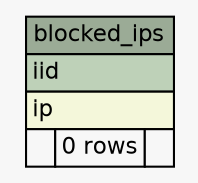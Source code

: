 // dot 2.30.1 on Mac OS X 10.8.3
// SchemaSpy rev 590
digraph "blocked_ips" {
  graph [
    rankdir="RL"
    bgcolor="#f7f7f7"
    nodesep="0.18"
    ranksep="0.46"
    fontname="Helvetica"
    fontsize="11"
  ];
  node [
    fontname="Helvetica"
    fontsize="11"
    shape="plaintext"
  ];
  edge [
    arrowsize="0.8"
  ];
  "blocked_ips" [
    label=<
    <TABLE BORDER="0" CELLBORDER="1" CELLSPACING="0" BGCOLOR="#ffffff">
      <TR><TD COLSPAN="3" BGCOLOR="#9bab96" ALIGN="CENTER">blocked_ips</TD></TR>
      <TR><TD PORT="iid" COLSPAN="3" BGCOLOR="#bed1b8" ALIGN="LEFT">iid</TD></TR>
      <TR><TD PORT="ip" COLSPAN="3" BGCOLOR="#f4f7da" ALIGN="LEFT">ip</TD></TR>
      <TR><TD ALIGN="LEFT" BGCOLOR="#f7f7f7">  </TD><TD ALIGN="RIGHT" BGCOLOR="#f7f7f7">0 rows</TD><TD ALIGN="RIGHT" BGCOLOR="#f7f7f7">  </TD></TR>
    </TABLE>>
    URL="tables/blocked_ips.html"
    tooltip="blocked_ips"
  ];
}
